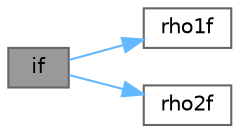 digraph "if"
{
 // LATEX_PDF_SIZE
  bgcolor="transparent";
  edge [fontname=Helvetica,fontsize=10,labelfontname=Helvetica,labelfontsize=10];
  node [fontname=Helvetica,fontsize=10,shape=box,height=0.2,width=0.4];
  rankdir="LR";
  Node1 [id="Node000001",label="if",height=0.2,width=0.4,color="gray40", fillcolor="grey60", style="filled", fontcolor="black",tooltip=" "];
  Node1 -> Node2 [id="edge1_Node000001_Node000002",color="steelblue1",style="solid",tooltip=" "];
  Node2 [id="Node000002",label="rho1f",height=0.2,width=0.4,color="grey40", fillcolor="white", style="filled",URL="$compressibleInterFoam_2rhofs_8H.html#ab6a97cefe5ce161d0f45248ee950a280",tooltip=" "];
  Node1 -> Node3 [id="edge2_Node000001_Node000003",color="steelblue1",style="solid",tooltip=" "];
  Node3 [id="Node000003",label="rho2f",height=0.2,width=0.4,color="grey40", fillcolor="white", style="filled",URL="$compressibleInterFoam_2rhofs_8H.html#aa25ce632eb7282605865f581004bd335",tooltip=" "];
}
